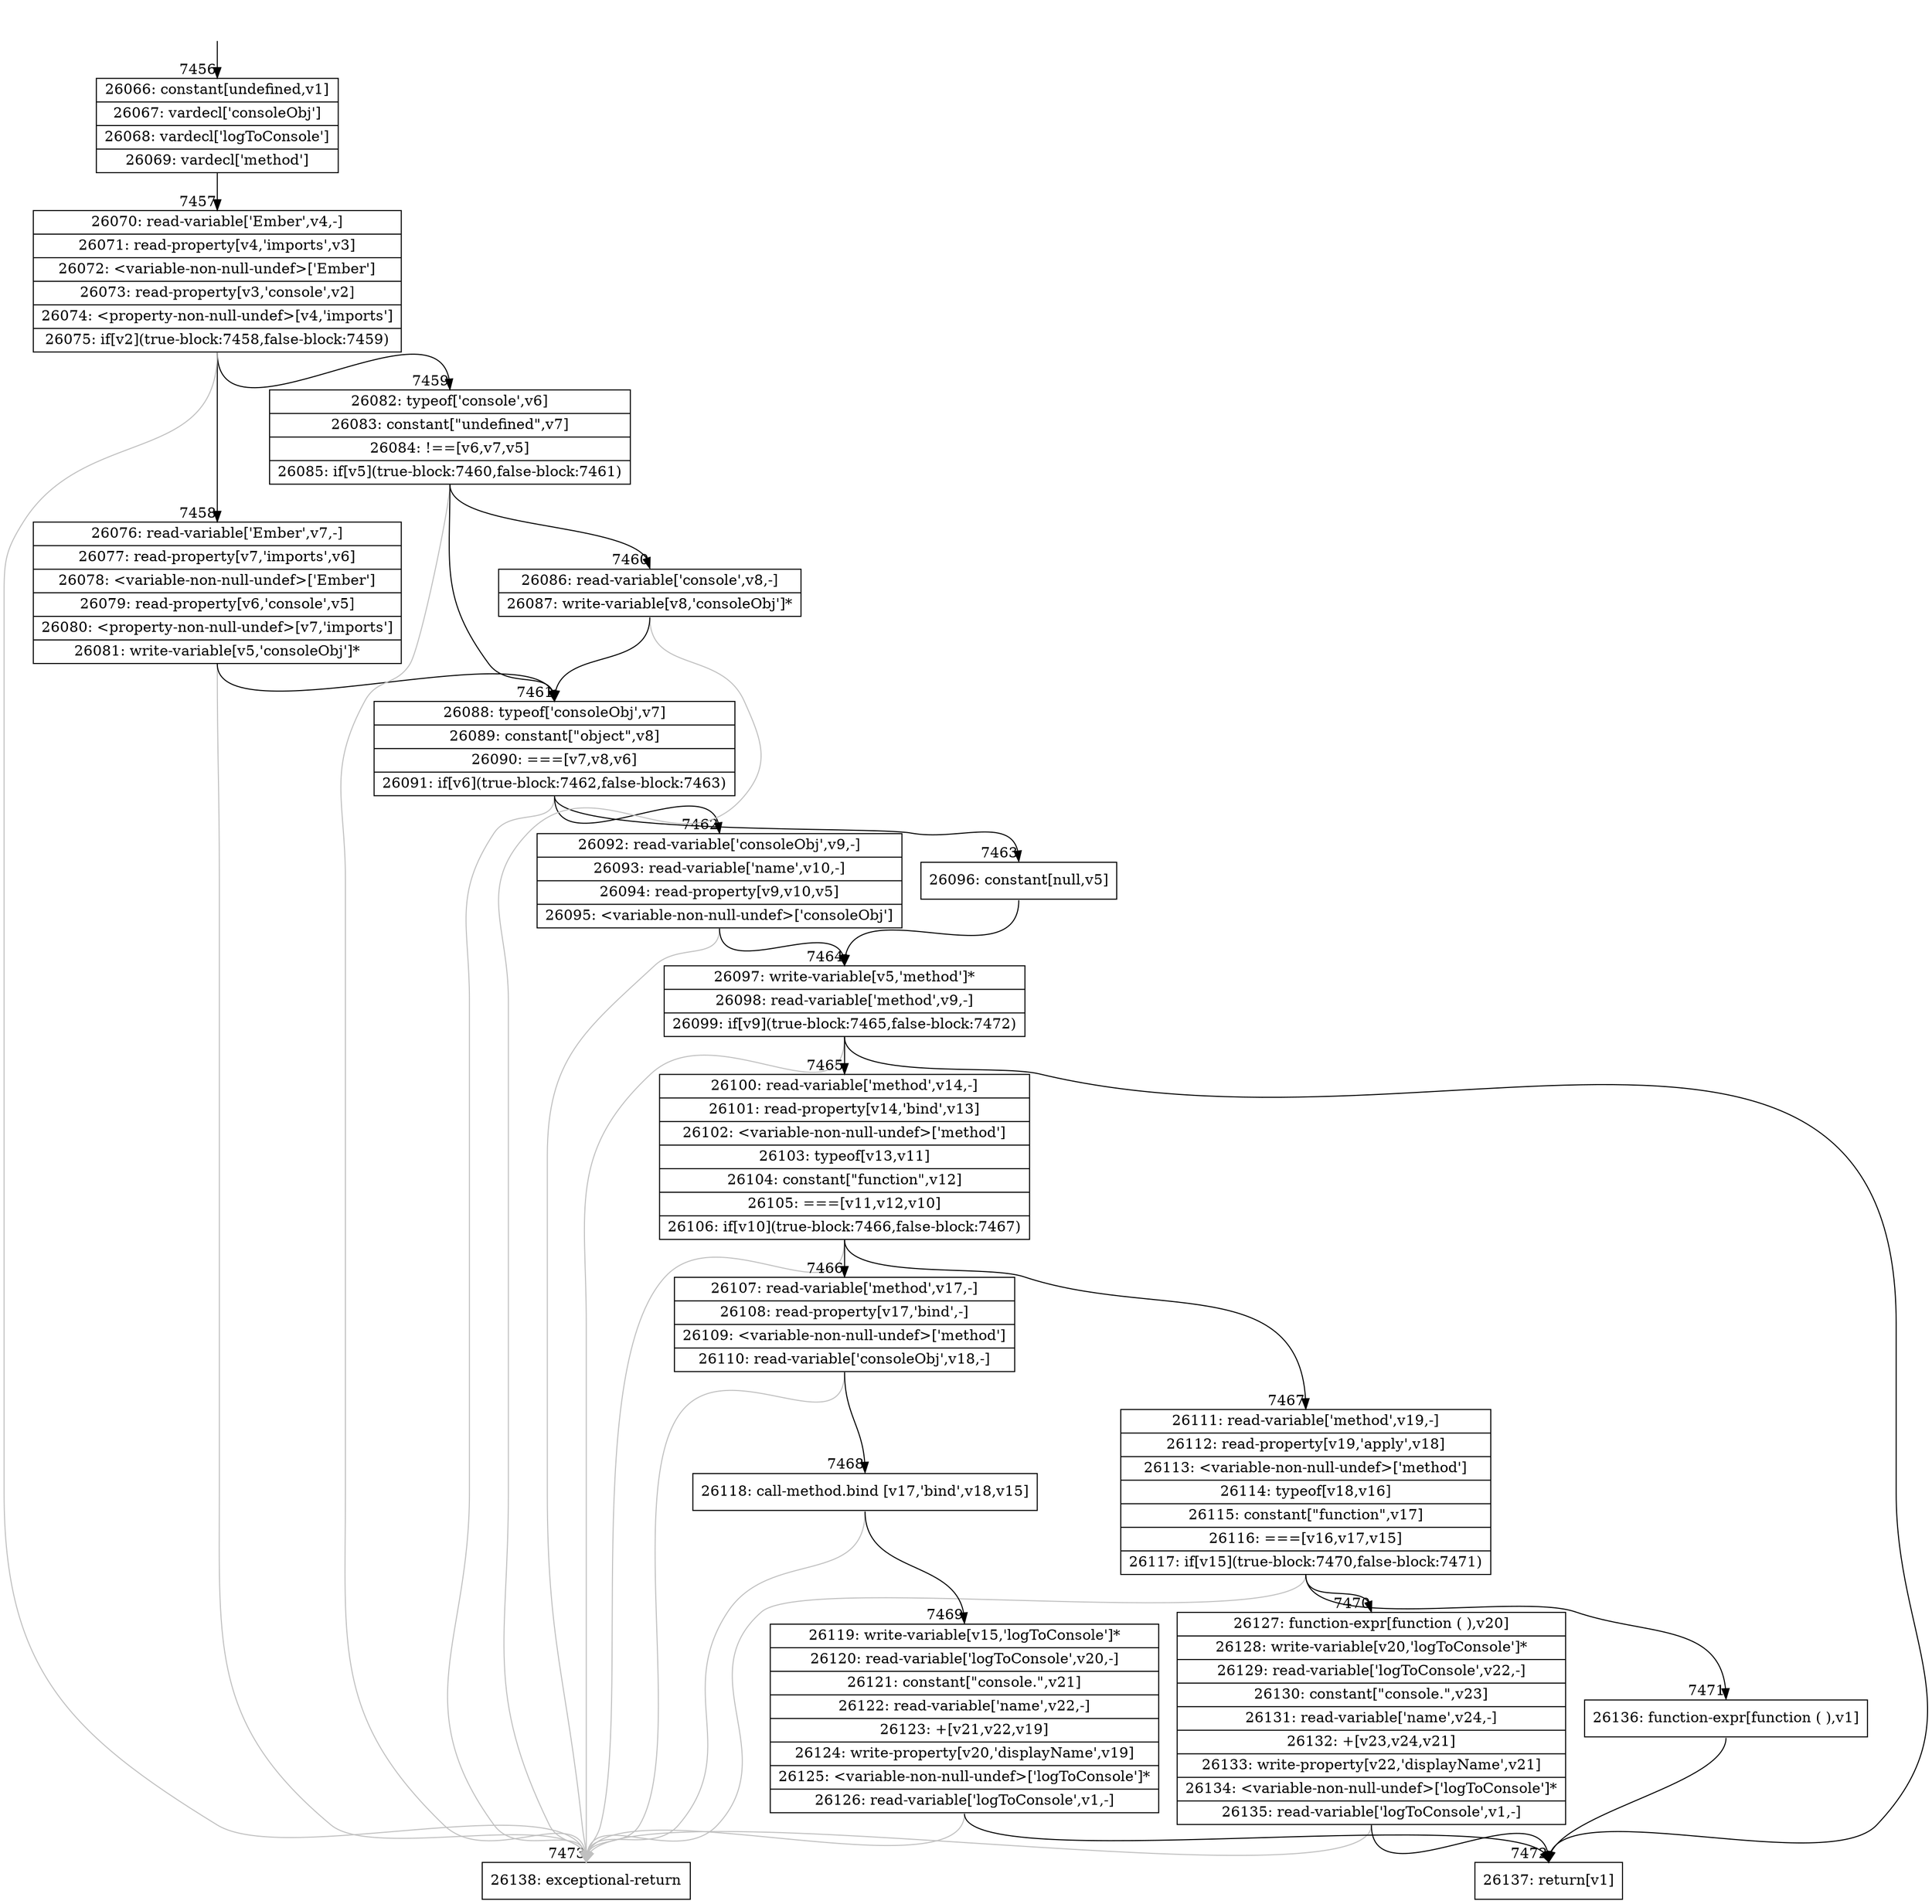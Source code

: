 digraph {
rankdir="TD"
BB_entry623[shape=none,label=""];
BB_entry623 -> BB7456 [tailport=s, headport=n, headlabel="    7456"]
BB7456 [shape=record label="{26066: constant[undefined,v1]|26067: vardecl['consoleObj']|26068: vardecl['logToConsole']|26069: vardecl['method']}" ] 
BB7456 -> BB7457 [tailport=s, headport=n, headlabel="      7457"]
BB7457 [shape=record label="{26070: read-variable['Ember',v4,-]|26071: read-property[v4,'imports',v3]|26072: \<variable-non-null-undef\>['Ember']|26073: read-property[v3,'console',v2]|26074: \<property-non-null-undef\>[v4,'imports']|26075: if[v2](true-block:7458,false-block:7459)}" ] 
BB7457 -> BB7458 [tailport=s, headport=n, headlabel="      7458"]
BB7457 -> BB7459 [tailport=s, headport=n, headlabel="      7459"]
BB7457 -> BB7473 [tailport=s, headport=n, color=gray, headlabel="      7473"]
BB7458 [shape=record label="{26076: read-variable['Ember',v7,-]|26077: read-property[v7,'imports',v6]|26078: \<variable-non-null-undef\>['Ember']|26079: read-property[v6,'console',v5]|26080: \<property-non-null-undef\>[v7,'imports']|26081: write-variable[v5,'consoleObj']*}" ] 
BB7458 -> BB7461 [tailport=s, headport=n, headlabel="      7461"]
BB7458 -> BB7473 [tailport=s, headport=n, color=gray]
BB7459 [shape=record label="{26082: typeof['console',v6]|26083: constant[\"undefined\",v7]|26084: !==[v6,v7,v5]|26085: if[v5](true-block:7460,false-block:7461)}" ] 
BB7459 -> BB7460 [tailport=s, headport=n, headlabel="      7460"]
BB7459 -> BB7461 [tailport=s, headport=n]
BB7459 -> BB7473 [tailport=s, headport=n, color=gray]
BB7460 [shape=record label="{26086: read-variable['console',v8,-]|26087: write-variable[v8,'consoleObj']*}" ] 
BB7460 -> BB7461 [tailport=s, headport=n]
BB7460 -> BB7473 [tailport=s, headport=n, color=gray]
BB7461 [shape=record label="{26088: typeof['consoleObj',v7]|26089: constant[\"object\",v8]|26090: ===[v7,v8,v6]|26091: if[v6](true-block:7462,false-block:7463)}" ] 
BB7461 -> BB7462 [tailport=s, headport=n, headlabel="      7462"]
BB7461 -> BB7463 [tailport=s, headport=n, headlabel="      7463"]
BB7461 -> BB7473 [tailport=s, headport=n, color=gray]
BB7462 [shape=record label="{26092: read-variable['consoleObj',v9,-]|26093: read-variable['name',v10,-]|26094: read-property[v9,v10,v5]|26095: \<variable-non-null-undef\>['consoleObj']}" ] 
BB7462 -> BB7464 [tailport=s, headport=n, headlabel="      7464"]
BB7462 -> BB7473 [tailport=s, headport=n, color=gray]
BB7463 [shape=record label="{26096: constant[null,v5]}" ] 
BB7463 -> BB7464 [tailport=s, headport=n]
BB7464 [shape=record label="{26097: write-variable[v5,'method']*|26098: read-variable['method',v9,-]|26099: if[v9](true-block:7465,false-block:7472)}" ] 
BB7464 -> BB7465 [tailport=s, headport=n, headlabel="      7465"]
BB7464 -> BB7472 [tailport=s, headport=n, headlabel="      7472"]
BB7464 -> BB7473 [tailport=s, headport=n, color=gray]
BB7465 [shape=record label="{26100: read-variable['method',v14,-]|26101: read-property[v14,'bind',v13]|26102: \<variable-non-null-undef\>['method']|26103: typeof[v13,v11]|26104: constant[\"function\",v12]|26105: ===[v11,v12,v10]|26106: if[v10](true-block:7466,false-block:7467)}" ] 
BB7465 -> BB7466 [tailport=s, headport=n, headlabel="      7466"]
BB7465 -> BB7467 [tailport=s, headport=n, headlabel="      7467"]
BB7465 -> BB7473 [tailport=s, headport=n, color=gray]
BB7466 [shape=record label="{26107: read-variable['method',v17,-]|26108: read-property[v17,'bind',-]|26109: \<variable-non-null-undef\>['method']|26110: read-variable['consoleObj',v18,-]}" ] 
BB7466 -> BB7468 [tailport=s, headport=n, headlabel="      7468"]
BB7466 -> BB7473 [tailport=s, headport=n, color=gray]
BB7467 [shape=record label="{26111: read-variable['method',v19,-]|26112: read-property[v19,'apply',v18]|26113: \<variable-non-null-undef\>['method']|26114: typeof[v18,v16]|26115: constant[\"function\",v17]|26116: ===[v16,v17,v15]|26117: if[v15](true-block:7470,false-block:7471)}" ] 
BB7467 -> BB7470 [tailport=s, headport=n, headlabel="      7470"]
BB7467 -> BB7471 [tailport=s, headport=n, headlabel="      7471"]
BB7467 -> BB7473 [tailport=s, headport=n, color=gray]
BB7468 [shape=record label="{26118: call-method.bind [v17,'bind',v18,v15]}" ] 
BB7468 -> BB7469 [tailport=s, headport=n, headlabel="      7469"]
BB7468 -> BB7473 [tailport=s, headport=n, color=gray]
BB7469 [shape=record label="{26119: write-variable[v15,'logToConsole']*|26120: read-variable['logToConsole',v20,-]|26121: constant[\"console.\",v21]|26122: read-variable['name',v22,-]|26123: +[v21,v22,v19]|26124: write-property[v20,'displayName',v19]|26125: \<variable-non-null-undef\>['logToConsole']*|26126: read-variable['logToConsole',v1,-]}" ] 
BB7469 -> BB7472 [tailport=s, headport=n]
BB7469 -> BB7473 [tailport=s, headport=n, color=gray]
BB7470 [shape=record label="{26127: function-expr[function ( ),v20]|26128: write-variable[v20,'logToConsole']*|26129: read-variable['logToConsole',v22,-]|26130: constant[\"console.\",v23]|26131: read-variable['name',v24,-]|26132: +[v23,v24,v21]|26133: write-property[v22,'displayName',v21]|26134: \<variable-non-null-undef\>['logToConsole']*|26135: read-variable['logToConsole',v1,-]}" ] 
BB7470 -> BB7472 [tailport=s, headport=n]
BB7470 -> BB7473 [tailport=s, headport=n, color=gray]
BB7471 [shape=record label="{26136: function-expr[function ( ),v1]}" ] 
BB7471 -> BB7472 [tailport=s, headport=n]
BB7472 [shape=record label="{26137: return[v1]}" ] 
BB7473 [shape=record label="{26138: exceptional-return}" ] 
//#$~ 13744
}
